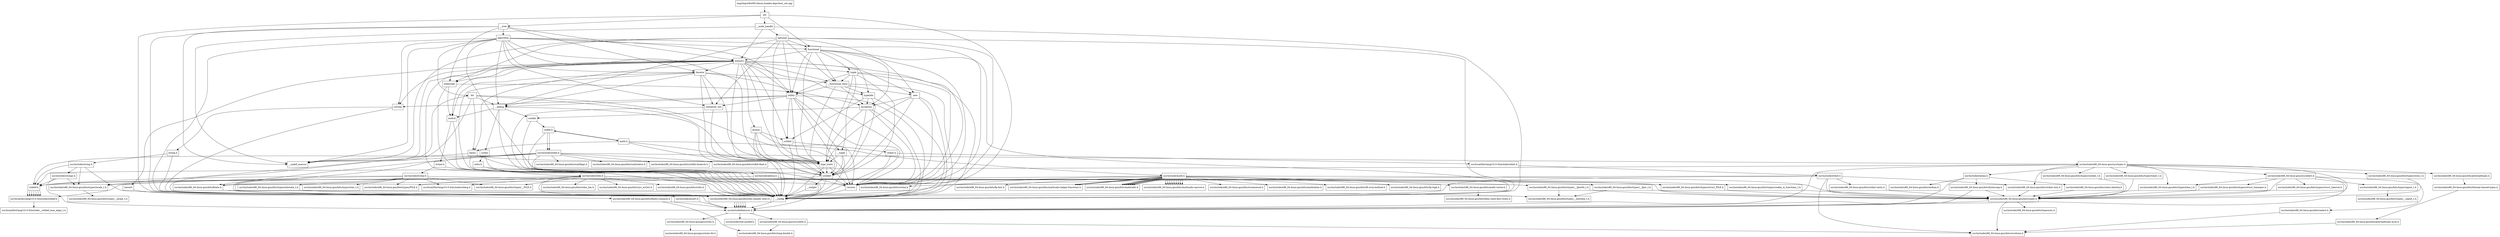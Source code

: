 digraph "dependencies" {
  header_1 [ shape="box", label="set"];
  header_0 [ shape="box", label="tmp/tmpw8iwRO.libcxx.header.deps/test_set.cpp"];
  header_2 [ shape="box", label="__config"];
  header_3 [ shape="box", label="usr/include/features.h"];
  header_4 [ shape="box", label="usr/include/stdc-predef.h"];
  header_5 [ shape="box", label="usr/include/x86_64-linux-gnu/sys/cdefs.h"];
  header_6 [ shape="box", label="usr/include/x86_64-linux-gnu/bits/wordsize.h"];
  header_7 [ shape="box", label="usr/include/x86_64-linux-gnu/bits/long-double.h"];
  header_8 [ shape="box", label="usr/include/x86_64-linux-gnu/gnu/stubs.h"];
  header_9 [ shape="box", label="usr/include/x86_64-linux-gnu/gnu/stubs-64.h"];
  header_11 [ shape="box", label="__tree"];
  header_12 [ shape="box", label="iterator"];
  header_13 [ shape="box", label="iosfwd"];
  header_14 [ shape="box", label="wchar.h"];
  header_15 [ shape="box", label="usr/include/wchar.h"];
  header_16 [ shape="box", label="usr/include/x86_64-linux-gnu/bits/libc-header-start.h"];
  header_17 [ shape="box", label="usr/include/x86_64-linux-gnu/bits/floatn.h"];
  header_18 [ shape="box", label="usr/include/x86_64-linux-gnu/bits/floatn-common.h"];
  header_19 [ shape="box", label="stddef.h"];
  header_20 [ shape="box", label="usr/local/lib/clang/10.0.0/include/stddef.h"];
  header_21 [ shape="box", label="usr/local/lib/clang/10.0.0/include/stdarg.h"];
  header_22 [ shape="box", label="usr/include/x86_64-linux-gnu/bits/wchar.h"];
  header_23 [ shape="box", label="usr/include/x86_64-linux-gnu/bits/types/wint_t.h"];
  header_24 [ shape="box", label="usr/include/x86_64-linux-gnu/bits/types/mbstate_t.h"];
  header_25 [ shape="box", label="usr/include/x86_64-linux-gnu/bits/types/__mbstate_t.h"];
  header_26 [ shape="box", label="usr/include/x86_64-linux-gnu/bits/types/__FILE.h"];
  header_27 [ shape="box", label="usr/include/x86_64-linux-gnu/bits/types/FILE.h"];
  header_28 [ shape="box", label="usr/include/x86_64-linux-gnu/bits/types/locale_t.h"];
  header_29 [ shape="box", label="usr/include/x86_64-linux-gnu/bits/types/__locale_t.h"];
  header_30 [ shape="box", label="__functional_base"];
  header_31 [ shape="box", label="type_traits"];
  header_32 [ shape="box", label="cstddef"];
  header_33 [ shape="box", label="version"];
  header_34 [ shape="box", label="usr/local/lib/clang/10.0.0/include/__stddef_max_align_t.h"];
  header_35 [ shape="box", label="__nullptr"];
  header_36 [ shape="box", label="typeinfo"];
  header_37 [ shape="box", label="exception"];
  header_38 [ shape="box", label="cstdlib"];
  header_39 [ shape="box", label="stdlib.h"];
  header_40 [ shape="box", label="usr/include/stdlib.h"];
  header_41 [ shape="box", label="usr/include/x86_64-linux-gnu/bits/waitflags.h"];
  header_42 [ shape="box", label="usr/include/x86_64-linux-gnu/bits/waitstatus.h"];
  header_43 [ shape="box", label="usr/include/x86_64-linux-gnu/sys/types.h"];
  header_44 [ shape="box", label="usr/include/x86_64-linux-gnu/bits/types.h"];
  header_45 [ shape="box", label="usr/include/x86_64-linux-gnu/bits/typesizes.h"];
  header_46 [ shape="box", label="usr/include/x86_64-linux-gnu/bits/types/clock_t.h"];
  header_47 [ shape="box", label="usr/include/x86_64-linux-gnu/bits/types/clockid_t.h"];
  header_48 [ shape="box", label="usr/include/x86_64-linux-gnu/bits/types/time_t.h"];
  header_49 [ shape="box", label="usr/include/x86_64-linux-gnu/bits/types/timer_t.h"];
  header_50 [ shape="box", label="usr/include/x86_64-linux-gnu/bits/stdint-intn.h"];
  header_51 [ shape="box", label="usr/include/endian.h"];
  header_52 [ shape="box", label="usr/include/x86_64-linux-gnu/bits/endian.h"];
  header_53 [ shape="box", label="usr/include/x86_64-linux-gnu/bits/byteswap.h"];
  header_54 [ shape="box", label="usr/include/x86_64-linux-gnu/bits/uintn-identity.h"];
  header_55 [ shape="box", label="usr/include/x86_64-linux-gnu/sys/select.h"];
  header_56 [ shape="box", label="usr/include/x86_64-linux-gnu/bits/select.h"];
  header_57 [ shape="box", label="usr/include/x86_64-linux-gnu/bits/types/sigset_t.h"];
  header_58 [ shape="box", label="usr/include/x86_64-linux-gnu/bits/types/__sigset_t.h"];
  header_59 [ shape="box", label="usr/include/x86_64-linux-gnu/bits/types/struct_timeval.h"];
  header_60 [ shape="box", label="usr/include/x86_64-linux-gnu/bits/types/struct_timespec.h"];
  header_61 [ shape="box", label="usr/include/x86_64-linux-gnu/bits/pthreadtypes.h"];
  header_62 [ shape="box", label="usr/include/x86_64-linux-gnu/bits/thread-shared-types.h"];
  header_63 [ shape="box", label="usr/include/x86_64-linux-gnu/bits/pthreadtypes-arch.h"];
  header_64 [ shape="box", label="usr/include/alloca.h"];
  header_65 [ shape="box", label="usr/include/x86_64-linux-gnu/bits/stdlib-bsearch.h"];
  header_66 [ shape="box", label="usr/include/x86_64-linux-gnu/bits/stdlib-float.h"];
  header_67 [ shape="box", label="math.h"];
  header_68 [ shape="box", label="usr/include/math.h"];
  header_69 [ shape="box", label="usr/include/x86_64-linux-gnu/bits/math-vector.h"];
  header_70 [ shape="box", label="usr/include/x86_64-linux-gnu/bits/libm-simd-decl-stubs.h"];
  header_71 [ shape="box", label="usr/include/x86_64-linux-gnu/bits/flt-eval-method.h"];
  header_72 [ shape="box", label="usr/include/x86_64-linux-gnu/bits/fp-logb.h"];
  header_73 [ shape="box", label="usr/include/x86_64-linux-gnu/bits/fp-fast.h"];
  header_74 [ shape="box", label="usr/include/x86_64-linux-gnu/bits/mathcalls-helper-functions.h"];
  header_75 [ shape="box", label="usr/include/x86_64-linux-gnu/bits/mathcalls.h"];
  header_76 [ shape="box", label="usr/include/x86_64-linux-gnu/bits/mathcalls-narrow.h"];
  header_77 [ shape="box", label="usr/include/x86_64-linux-gnu/bits/iscanonical.h"];
  header_78 [ shape="box", label="usr/include/x86_64-linux-gnu/bits/mathinline.h"];
  header_79 [ shape="box", label="limits"];
  header_80 [ shape="box", label="__undef_macros"];
  header_81 [ shape="box", label="cstdint"];
  header_82 [ shape="box", label="stdint.h"];
  header_83 [ shape="box", label="usr/local/lib/clang/10.0.0/include/stdint.h"];
  header_84 [ shape="box", label="usr/include/stdint.h"];
  header_85 [ shape="box", label="usr/include/x86_64-linux-gnu/bits/stdint-uintn.h"];
  header_86 [ shape="box", label="new"];
  header_87 [ shape="box", label="utility"];
  header_88 [ shape="box", label="__tuple"];
  header_89 [ shape="box", label="initializer_list"];
  header_90 [ shape="box", label="cstring"];
  header_91 [ shape="box", label="string.h"];
  header_92 [ shape="box", label="usr/include/string.h"];
  header_93 [ shape="box", label="usr/include/strings.h"];
  header_94 [ shape="box", label="__debug"];
  header_95 [ shape="box", label="cstdio"];
  header_96 [ shape="box", label="stdio.h"];
  header_97 [ shape="box", label="usr/include/stdio.h"];
  header_98 [ shape="box", label="usr/include/x86_64-linux-gnu/bits/types/__fpos_t.h"];
  header_99 [ shape="box", label="usr/include/x86_64-linux-gnu/bits/types/__fpos64_t.h"];
  header_100 [ shape="box", label="usr/include/x86_64-linux-gnu/bits/types/struct_FILE.h"];
  header_101 [ shape="box", label="usr/include/x86_64-linux-gnu/bits/types/cookie_io_functions_t.h"];
  header_102 [ shape="box", label="usr/include/x86_64-linux-gnu/bits/stdio_lim.h"];
  header_103 [ shape="box", label="usr/include/x86_64-linux-gnu/bits/sys_errlist.h"];
  header_104 [ shape="box", label="usr/include/x86_64-linux-gnu/bits/stdio.h"];
  header_105 [ shape="box", label="memory"];
  header_106 [ shape="box", label="tuple"];
  header_107 [ shape="box", label="stdexcept"];
  header_108 [ shape="box", label="cassert"];
  header_109 [ shape="box", label="usr/include/assert.h"];
  header_110 [ shape="box", label="atomic"];
  header_111 [ shape="box", label="algorithm"];
  header_112 [ shape="box", label="functional"];
  header_113 [ shape="box", label="bit"];
  header_114 [ shape="box", label="__node_handle"];
  header_115 [ shape="box", label="optional"];
  header_114 -> header_2;
  header_114 -> header_105;
  header_114 -> header_115;
  header_114 -> header_80;
  header_37 -> header_2;
  header_37 -> header_32;
  header_37 -> header_38;
  header_37 -> header_31;
  header_37 -> header_33;
  header_17 -> header_3;
  header_17 -> header_18;
  header_106 -> header_2;
  header_106 -> header_88;
  header_106 -> header_32;
  header_106 -> header_31;
  header_106 -> header_30;
  header_106 -> header_87;
  header_106 -> header_33;
  header_33 -> header_2;
  header_112 -> header_2;
  header_112 -> header_31;
  header_112 -> header_36;
  header_112 -> header_37;
  header_112 -> header_105;
  header_112 -> header_106;
  header_112 -> header_87;
  header_112 -> header_33;
  header_112 -> header_30;
  header_8 -> header_9;
  header_32 -> header_2;
  header_32 -> header_33;
  header_32 -> header_20;
  header_32 -> header_35;
  header_87 -> header_2;
  header_87 -> header_88;
  header_87 -> header_31;
  header_87 -> header_89;
  header_87 -> header_32;
  header_87 -> header_90;
  header_87 -> header_81;
  header_87 -> header_33;
  header_87 -> header_94;
  header_3 -> header_4;
  header_3 -> header_5;
  header_3 -> header_8;
  header_47 -> header_44;
  header_95 -> header_2;
  header_95 -> header_96;
  header_36 -> header_2;
  header_36 -> header_37;
  header_36 -> header_32;
  header_36 -> header_81;
  header_98 -> header_44;
  header_98 -> header_25;
  header_12 -> header_2;
  header_12 -> header_13;
  header_12 -> header_30;
  header_12 -> header_31;
  header_12 -> header_32;
  header_12 -> header_89;
  header_12 -> header_33;
  header_12 -> header_94;
  header_111 -> header_2;
  header_111 -> header_89;
  header_111 -> header_31;
  header_111 -> header_90;
  header_111 -> header_87;
  header_111 -> header_105;
  header_111 -> header_112;
  header_111 -> header_12;
  header_111 -> header_32;
  header_111 -> header_113;
  header_111 -> header_33;
  header_111 -> header_94;
  header_111 -> header_80;
  header_107 -> header_2;
  header_107 -> header_37;
  header_107 -> header_13;
  header_85 -> header_44;
  header_96 -> header_2;
  header_96 -> header_97;
  header_15 -> header_16;
  header_15 -> header_17;
  header_15 -> header_19;
  header_15 -> header_21;
  header_15 -> header_22;
  header_15 -> header_23;
  header_15 -> header_24;
  header_15 -> header_26;
  header_15 -> header_27;
  header_15 -> header_28;
  header_79 -> header_2;
  header_79 -> header_31;
  header_79 -> header_80;
  header_79 -> header_33;
  header_5 -> header_6;
  header_5 -> header_7;
  header_93 -> header_3;
  header_93 -> header_19;
  header_93 -> header_28;
  header_50 -> header_44;
  header_0 -> header_1;
  header_1 -> header_2;
  header_1 -> header_11;
  header_1 -> header_114;
  header_1 -> header_112;
  header_1 -> header_33;
  header_63 -> header_6;
  header_11 -> header_2;
  header_11 -> header_12;
  header_11 -> header_105;
  header_11 -> header_107;
  header_11 -> header_111;
  header_11 -> header_80;
  header_57 -> header_58;
  header_88 -> header_2;
  header_88 -> header_32;
  header_88 -> header_31;
  header_46 -> header_44;
  header_28 -> header_29;
  header_97 -> header_16;
  header_97 -> header_19;
  header_97 -> header_21;
  header_97 -> header_44;
  header_97 -> header_98;
  header_97 -> header_99;
  header_97 -> header_26;
  header_97 -> header_27;
  header_97 -> header_100;
  header_97 -> header_101;
  header_97 -> header_102;
  header_97 -> header_103;
  header_97 -> header_104;
  header_94 -> header_2;
  header_94 -> header_13;
  header_94 -> header_38;
  header_94 -> header_95;
  header_94 -> header_32;
  header_108 -> header_2;
  header_108 -> header_109;
  header_24 -> header_25;
  header_62 -> header_63;
  header_113 -> header_2;
  header_113 -> header_79;
  header_113 -> header_31;
  header_113 -> header_33;
  header_113 -> header_94;
  header_113 -> header_80;
  header_31 -> header_2;
  header_31 -> header_32;
  header_31 -> header_33;
  header_90 -> header_2;
  header_90 -> header_91;
  header_49 -> header_44;
  header_101 -> header_44;
  header_92 -> header_16;
  header_92 -> header_19;
  header_92 -> header_28;
  header_92 -> header_93;
  header_59 -> header_44;
  header_60 -> header_44;
  header_55 -> header_3;
  header_55 -> header_44;
  header_55 -> header_56;
  header_55 -> header_57;
  header_55 -> header_48;
  header_55 -> header_59;
  header_55 -> header_60;
  header_67 -> header_2;
  header_67 -> header_39;
  header_67 -> header_68;
  header_67 -> header_31;
  header_67 -> header_79;
  header_64 -> header_3;
  header_64 -> header_19;
  header_109 -> header_3;
  header_13 -> header_2;
  header_13 -> header_14;
  header_40 -> header_16;
  header_40 -> header_19;
  header_40 -> header_41;
  header_40 -> header_42;
  header_40 -> header_17;
  header_40 -> header_28;
  header_40 -> header_43;
  header_40 -> header_64;
  header_40 -> header_65;
  header_40 -> header_66;
  header_56 -> header_6;
  header_91 -> header_2;
  header_91 -> header_92;
  header_100 -> header_44;
  header_81 -> header_2;
  header_81 -> header_82;
  header_110 -> header_2;
  header_110 -> header_32;
  header_110 -> header_81;
  header_110 -> header_31;
  header_110 -> header_33;
  header_39 -> header_2;
  header_39 -> header_40;
  header_39 -> header_67;
  header_39 -> header_40;
  header_44 -> header_3;
  header_44 -> header_6;
  header_44 -> header_45;
  header_48 -> header_44;
  header_61 -> header_62;
  header_51 -> header_3;
  header_51 -> header_52;
  header_51 -> header_53;
  header_51 -> header_54;
  header_105 -> header_2;
  header_105 -> header_31;
  header_105 -> header_36;
  header_105 -> header_32;
  header_105 -> header_81;
  header_105 -> header_86;
  header_105 -> header_87;
  header_105 -> header_79;
  header_105 -> header_12;
  header_105 -> header_30;
  header_105 -> header_13;
  header_105 -> header_106;
  header_105 -> header_107;
  header_105 -> header_90;
  header_105 -> header_108;
  header_105 -> header_110;
  header_105 -> header_33;
  header_105 -> header_80;
  header_69 -> header_70;
  header_82 -> header_2;
  header_82 -> header_83;
  header_20 -> header_34;
  header_53 -> header_3;
  header_53 -> header_44;
  header_2 -> header_3;
  header_38 -> header_2;
  header_38 -> header_39;
  header_99 -> header_44;
  header_99 -> header_25;
  header_54 -> header_44;
  header_30 -> header_2;
  header_30 -> header_31;
  header_30 -> header_36;
  header_30 -> header_37;
  header_30 -> header_86;
  header_30 -> header_87;
  header_83 -> header_84;
  header_115 -> header_2;
  header_115 -> header_94;
  header_115 -> header_30;
  header_115 -> header_112;
  header_115 -> header_89;
  header_115 -> header_86;
  header_115 -> header_107;
  header_115 -> header_31;
  header_115 -> header_87;
  header_115 -> header_33;
  header_115 -> header_80;
  header_86 -> header_2;
  header_86 -> header_37;
  header_86 -> header_31;
  header_86 -> header_32;
  header_86 -> header_33;
  header_89 -> header_2;
  header_89 -> header_32;
  header_43 -> header_3;
  header_43 -> header_44;
  header_43 -> header_46;
  header_43 -> header_47;
  header_43 -> header_48;
  header_43 -> header_49;
  header_43 -> header_19;
  header_43 -> header_50;
  header_43 -> header_51;
  header_43 -> header_55;
  header_43 -> header_61;
  header_14 -> header_2;
  header_14 -> header_15;
  header_84 -> header_16;
  header_84 -> header_44;
  header_84 -> header_22;
  header_84 -> header_6;
  header_84 -> header_50;
  header_84 -> header_85;
  header_18 -> header_3;
  header_18 -> header_7;
  header_68 -> header_16;
  header_68 -> header_44;
  header_68 -> header_69;
  header_68 -> header_17;
  header_68 -> header_71;
  header_68 -> header_72;
  header_68 -> header_73;
  header_68 -> header_74;
  header_68 -> header_75;
  header_68 -> header_74;
  header_68 -> header_75;
  header_68 -> header_74;
  header_68 -> header_75;
  header_68 -> header_75;
  header_68 -> header_75;
  header_68 -> header_75;
  header_68 -> header_75;
  header_68 -> header_76;
  header_68 -> header_76;
  header_68 -> header_76;
  header_68 -> header_76;
  header_68 -> header_76;
  header_68 -> header_76;
  header_68 -> header_76;
  header_68 -> header_76;
  header_68 -> header_76;
  header_68 -> header_77;
  header_68 -> header_78;
  header_35 -> header_2;
  header_16 -> header_3;
  header_16 -> header_3;
  header_16 -> header_3;
  header_16 -> header_3;
  header_16 -> header_3;
  header_16 -> header_3;
  header_19 -> header_20;
  header_19 -> header_20;
  header_19 -> header_20;
  header_19 -> header_20;
  header_19 -> header_20;
  header_19 -> header_20;
  header_19 -> header_20;
}

